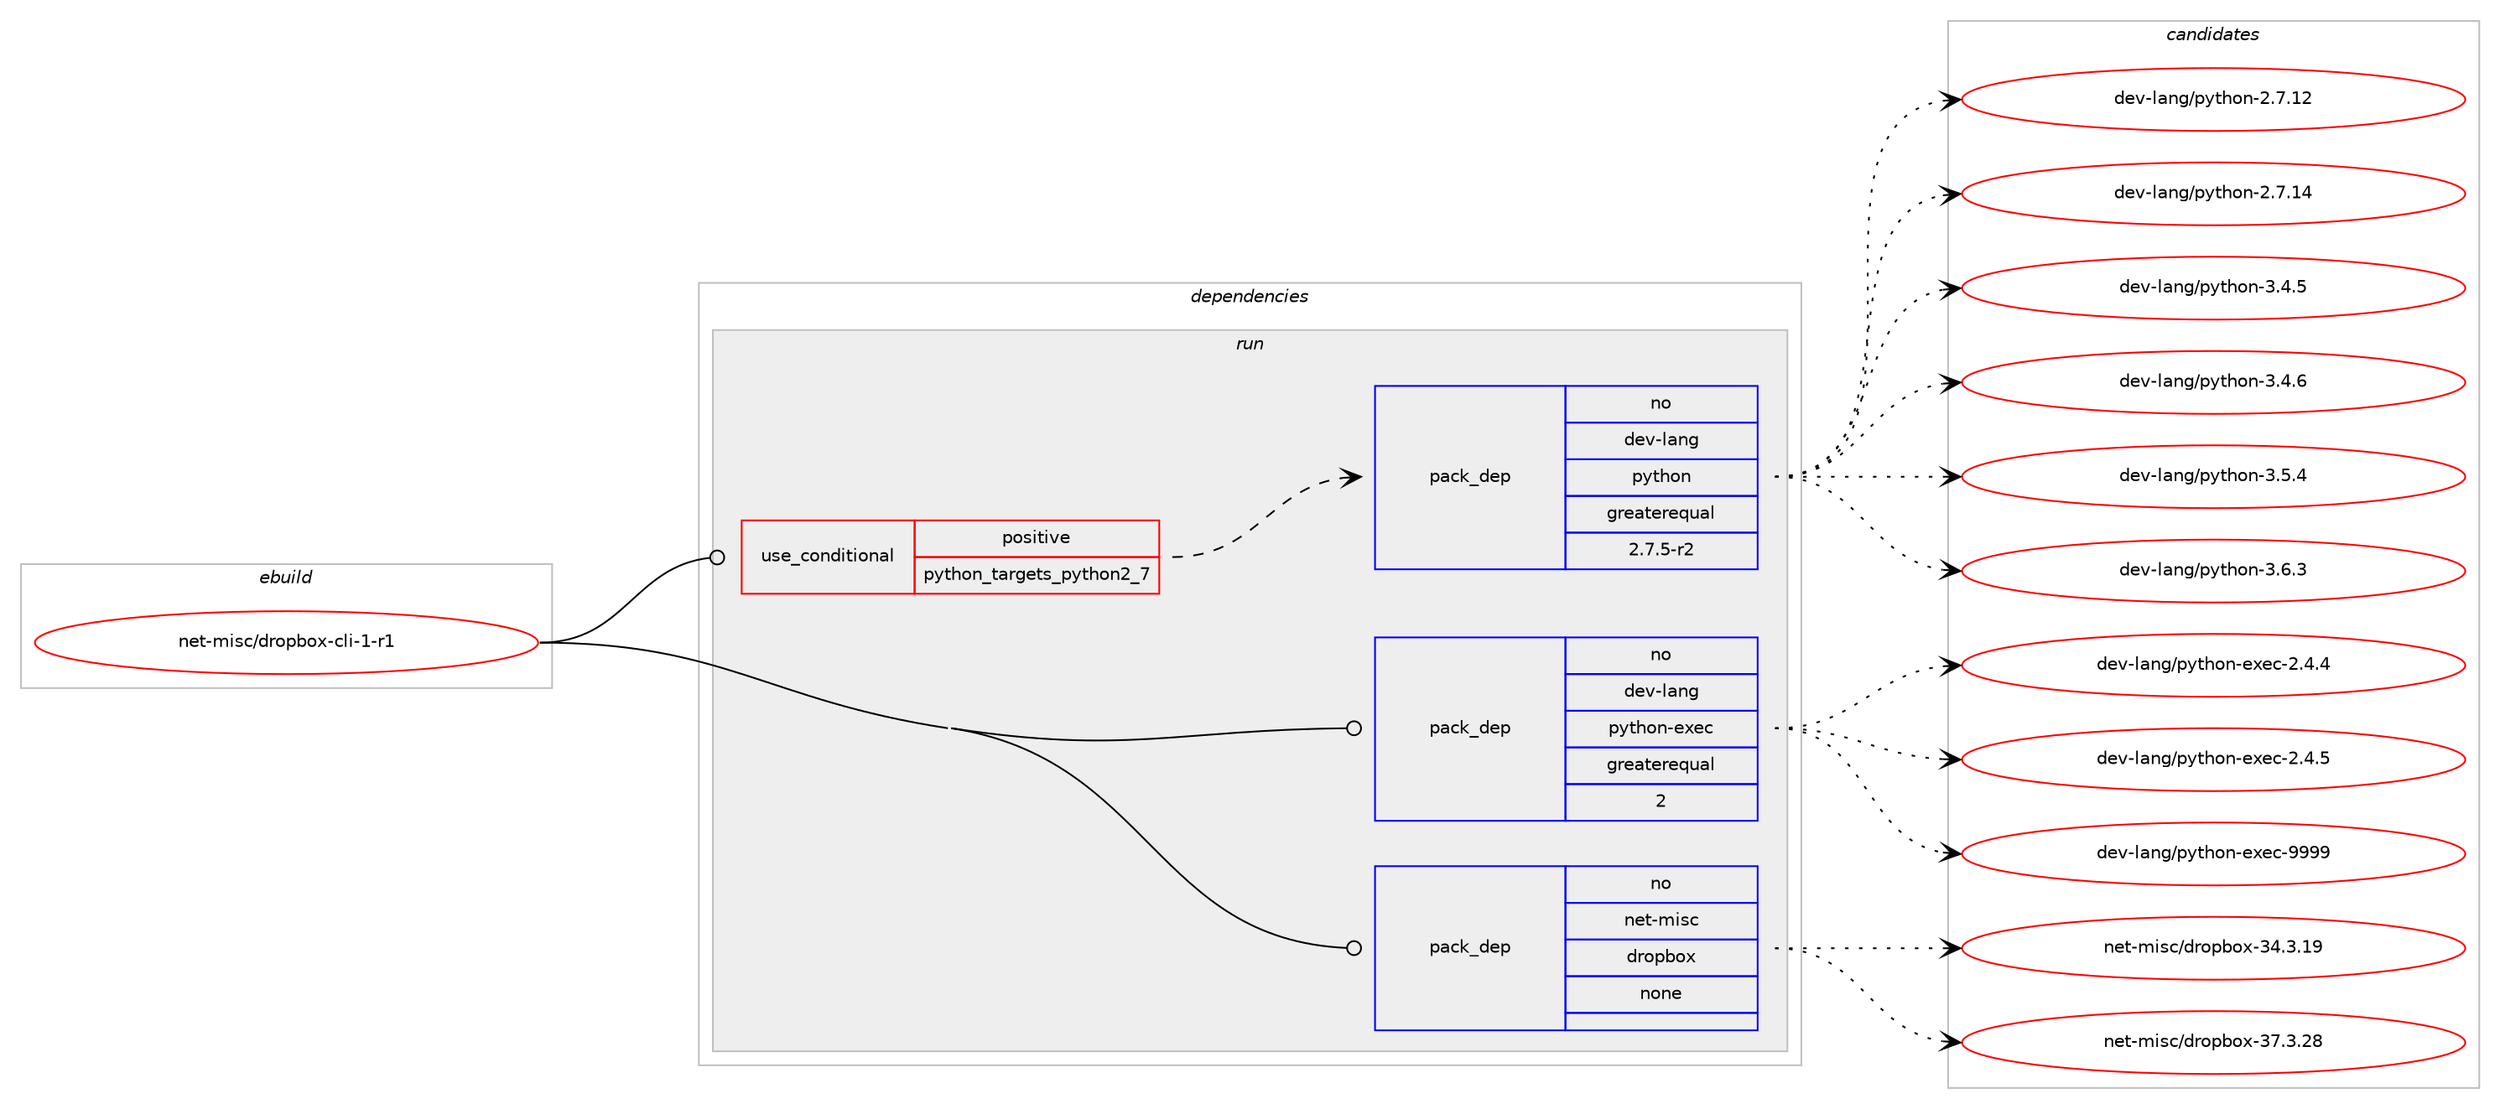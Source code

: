 digraph prolog {

# *************
# Graph options
# *************

newrank=true;
concentrate=true;
compound=true;
graph [rankdir=LR,fontname=Helvetica,fontsize=10,ranksep=1.5];#, ranksep=2.5, nodesep=0.2];
edge  [arrowhead=vee];
node  [fontname=Helvetica,fontsize=10];

# **********
# The ebuild
# **********

subgraph cluster_leftcol {
color=gray;
rank=same;
label=<<i>ebuild</i>>;
id [label="net-misc/dropbox-cli-1-r1", color=red, width=4, href="../net-misc/dropbox-cli-1-r1.svg"];
}

# ****************
# The dependencies
# ****************

subgraph cluster_midcol {
color=gray;
label=<<i>dependencies</i>>;
subgraph cluster_compile {
fillcolor="#eeeeee";
style=filled;
label=<<i>compile</i>>;
}
subgraph cluster_compileandrun {
fillcolor="#eeeeee";
style=filled;
label=<<i>compile and run</i>>;
}
subgraph cluster_run {
fillcolor="#eeeeee";
style=filled;
label=<<i>run</i>>;
subgraph cond105294 {
dependency424997 [label=<<TABLE BORDER="0" CELLBORDER="1" CELLSPACING="0" CELLPADDING="4"><TR><TD ROWSPAN="3" CELLPADDING="10">use_conditional</TD></TR><TR><TD>positive</TD></TR><TR><TD>python_targets_python2_7</TD></TR></TABLE>>, shape=none, color=red];
subgraph pack312515 {
dependency424998 [label=<<TABLE BORDER="0" CELLBORDER="1" CELLSPACING="0" CELLPADDING="4" WIDTH="220"><TR><TD ROWSPAN="6" CELLPADDING="30">pack_dep</TD></TR><TR><TD WIDTH="110">no</TD></TR><TR><TD>dev-lang</TD></TR><TR><TD>python</TD></TR><TR><TD>greaterequal</TD></TR><TR><TD>2.7.5-r2</TD></TR></TABLE>>, shape=none, color=blue];
}
dependency424997:e -> dependency424998:w [weight=20,style="dashed",arrowhead="vee"];
}
id:e -> dependency424997:w [weight=20,style="solid",arrowhead="odot"];
subgraph pack312516 {
dependency424999 [label=<<TABLE BORDER="0" CELLBORDER="1" CELLSPACING="0" CELLPADDING="4" WIDTH="220"><TR><TD ROWSPAN="6" CELLPADDING="30">pack_dep</TD></TR><TR><TD WIDTH="110">no</TD></TR><TR><TD>dev-lang</TD></TR><TR><TD>python-exec</TD></TR><TR><TD>greaterequal</TD></TR><TR><TD>2</TD></TR></TABLE>>, shape=none, color=blue];
}
id:e -> dependency424999:w [weight=20,style="solid",arrowhead="odot"];
subgraph pack312517 {
dependency425000 [label=<<TABLE BORDER="0" CELLBORDER="1" CELLSPACING="0" CELLPADDING="4" WIDTH="220"><TR><TD ROWSPAN="6" CELLPADDING="30">pack_dep</TD></TR><TR><TD WIDTH="110">no</TD></TR><TR><TD>net-misc</TD></TR><TR><TD>dropbox</TD></TR><TR><TD>none</TD></TR><TR><TD></TD></TR></TABLE>>, shape=none, color=blue];
}
id:e -> dependency425000:w [weight=20,style="solid",arrowhead="odot"];
}
}

# **************
# The candidates
# **************

subgraph cluster_choices {
rank=same;
color=gray;
label=<<i>candidates</i>>;

subgraph choice312515 {
color=black;
nodesep=1;
choice10010111845108971101034711212111610411111045504655464950 [label="dev-lang/python-2.7.12", color=red, width=4,href="../dev-lang/python-2.7.12.svg"];
choice10010111845108971101034711212111610411111045504655464952 [label="dev-lang/python-2.7.14", color=red, width=4,href="../dev-lang/python-2.7.14.svg"];
choice100101118451089711010347112121116104111110455146524653 [label="dev-lang/python-3.4.5", color=red, width=4,href="../dev-lang/python-3.4.5.svg"];
choice100101118451089711010347112121116104111110455146524654 [label="dev-lang/python-3.4.6", color=red, width=4,href="../dev-lang/python-3.4.6.svg"];
choice100101118451089711010347112121116104111110455146534652 [label="dev-lang/python-3.5.4", color=red, width=4,href="../dev-lang/python-3.5.4.svg"];
choice100101118451089711010347112121116104111110455146544651 [label="dev-lang/python-3.6.3", color=red, width=4,href="../dev-lang/python-3.6.3.svg"];
dependency424998:e -> choice10010111845108971101034711212111610411111045504655464950:w [style=dotted,weight="100"];
dependency424998:e -> choice10010111845108971101034711212111610411111045504655464952:w [style=dotted,weight="100"];
dependency424998:e -> choice100101118451089711010347112121116104111110455146524653:w [style=dotted,weight="100"];
dependency424998:e -> choice100101118451089711010347112121116104111110455146524654:w [style=dotted,weight="100"];
dependency424998:e -> choice100101118451089711010347112121116104111110455146534652:w [style=dotted,weight="100"];
dependency424998:e -> choice100101118451089711010347112121116104111110455146544651:w [style=dotted,weight="100"];
}
subgraph choice312516 {
color=black;
nodesep=1;
choice1001011184510897110103471121211161041111104510112010199455046524652 [label="dev-lang/python-exec-2.4.4", color=red, width=4,href="../dev-lang/python-exec-2.4.4.svg"];
choice1001011184510897110103471121211161041111104510112010199455046524653 [label="dev-lang/python-exec-2.4.5", color=red, width=4,href="../dev-lang/python-exec-2.4.5.svg"];
choice10010111845108971101034711212111610411111045101120101994557575757 [label="dev-lang/python-exec-9999", color=red, width=4,href="../dev-lang/python-exec-9999.svg"];
dependency424999:e -> choice1001011184510897110103471121211161041111104510112010199455046524652:w [style=dotted,weight="100"];
dependency424999:e -> choice1001011184510897110103471121211161041111104510112010199455046524653:w [style=dotted,weight="100"];
dependency424999:e -> choice10010111845108971101034711212111610411111045101120101994557575757:w [style=dotted,weight="100"];
}
subgraph choice312517 {
color=black;
nodesep=1;
choice110101116451091051159947100114111112981111204551524651464957 [label="net-misc/dropbox-34.3.19", color=red, width=4,href="../net-misc/dropbox-34.3.19.svg"];
choice110101116451091051159947100114111112981111204551554651465056 [label="net-misc/dropbox-37.3.28", color=red, width=4,href="../net-misc/dropbox-37.3.28.svg"];
dependency425000:e -> choice110101116451091051159947100114111112981111204551524651464957:w [style=dotted,weight="100"];
dependency425000:e -> choice110101116451091051159947100114111112981111204551554651465056:w [style=dotted,weight="100"];
}
}

}
